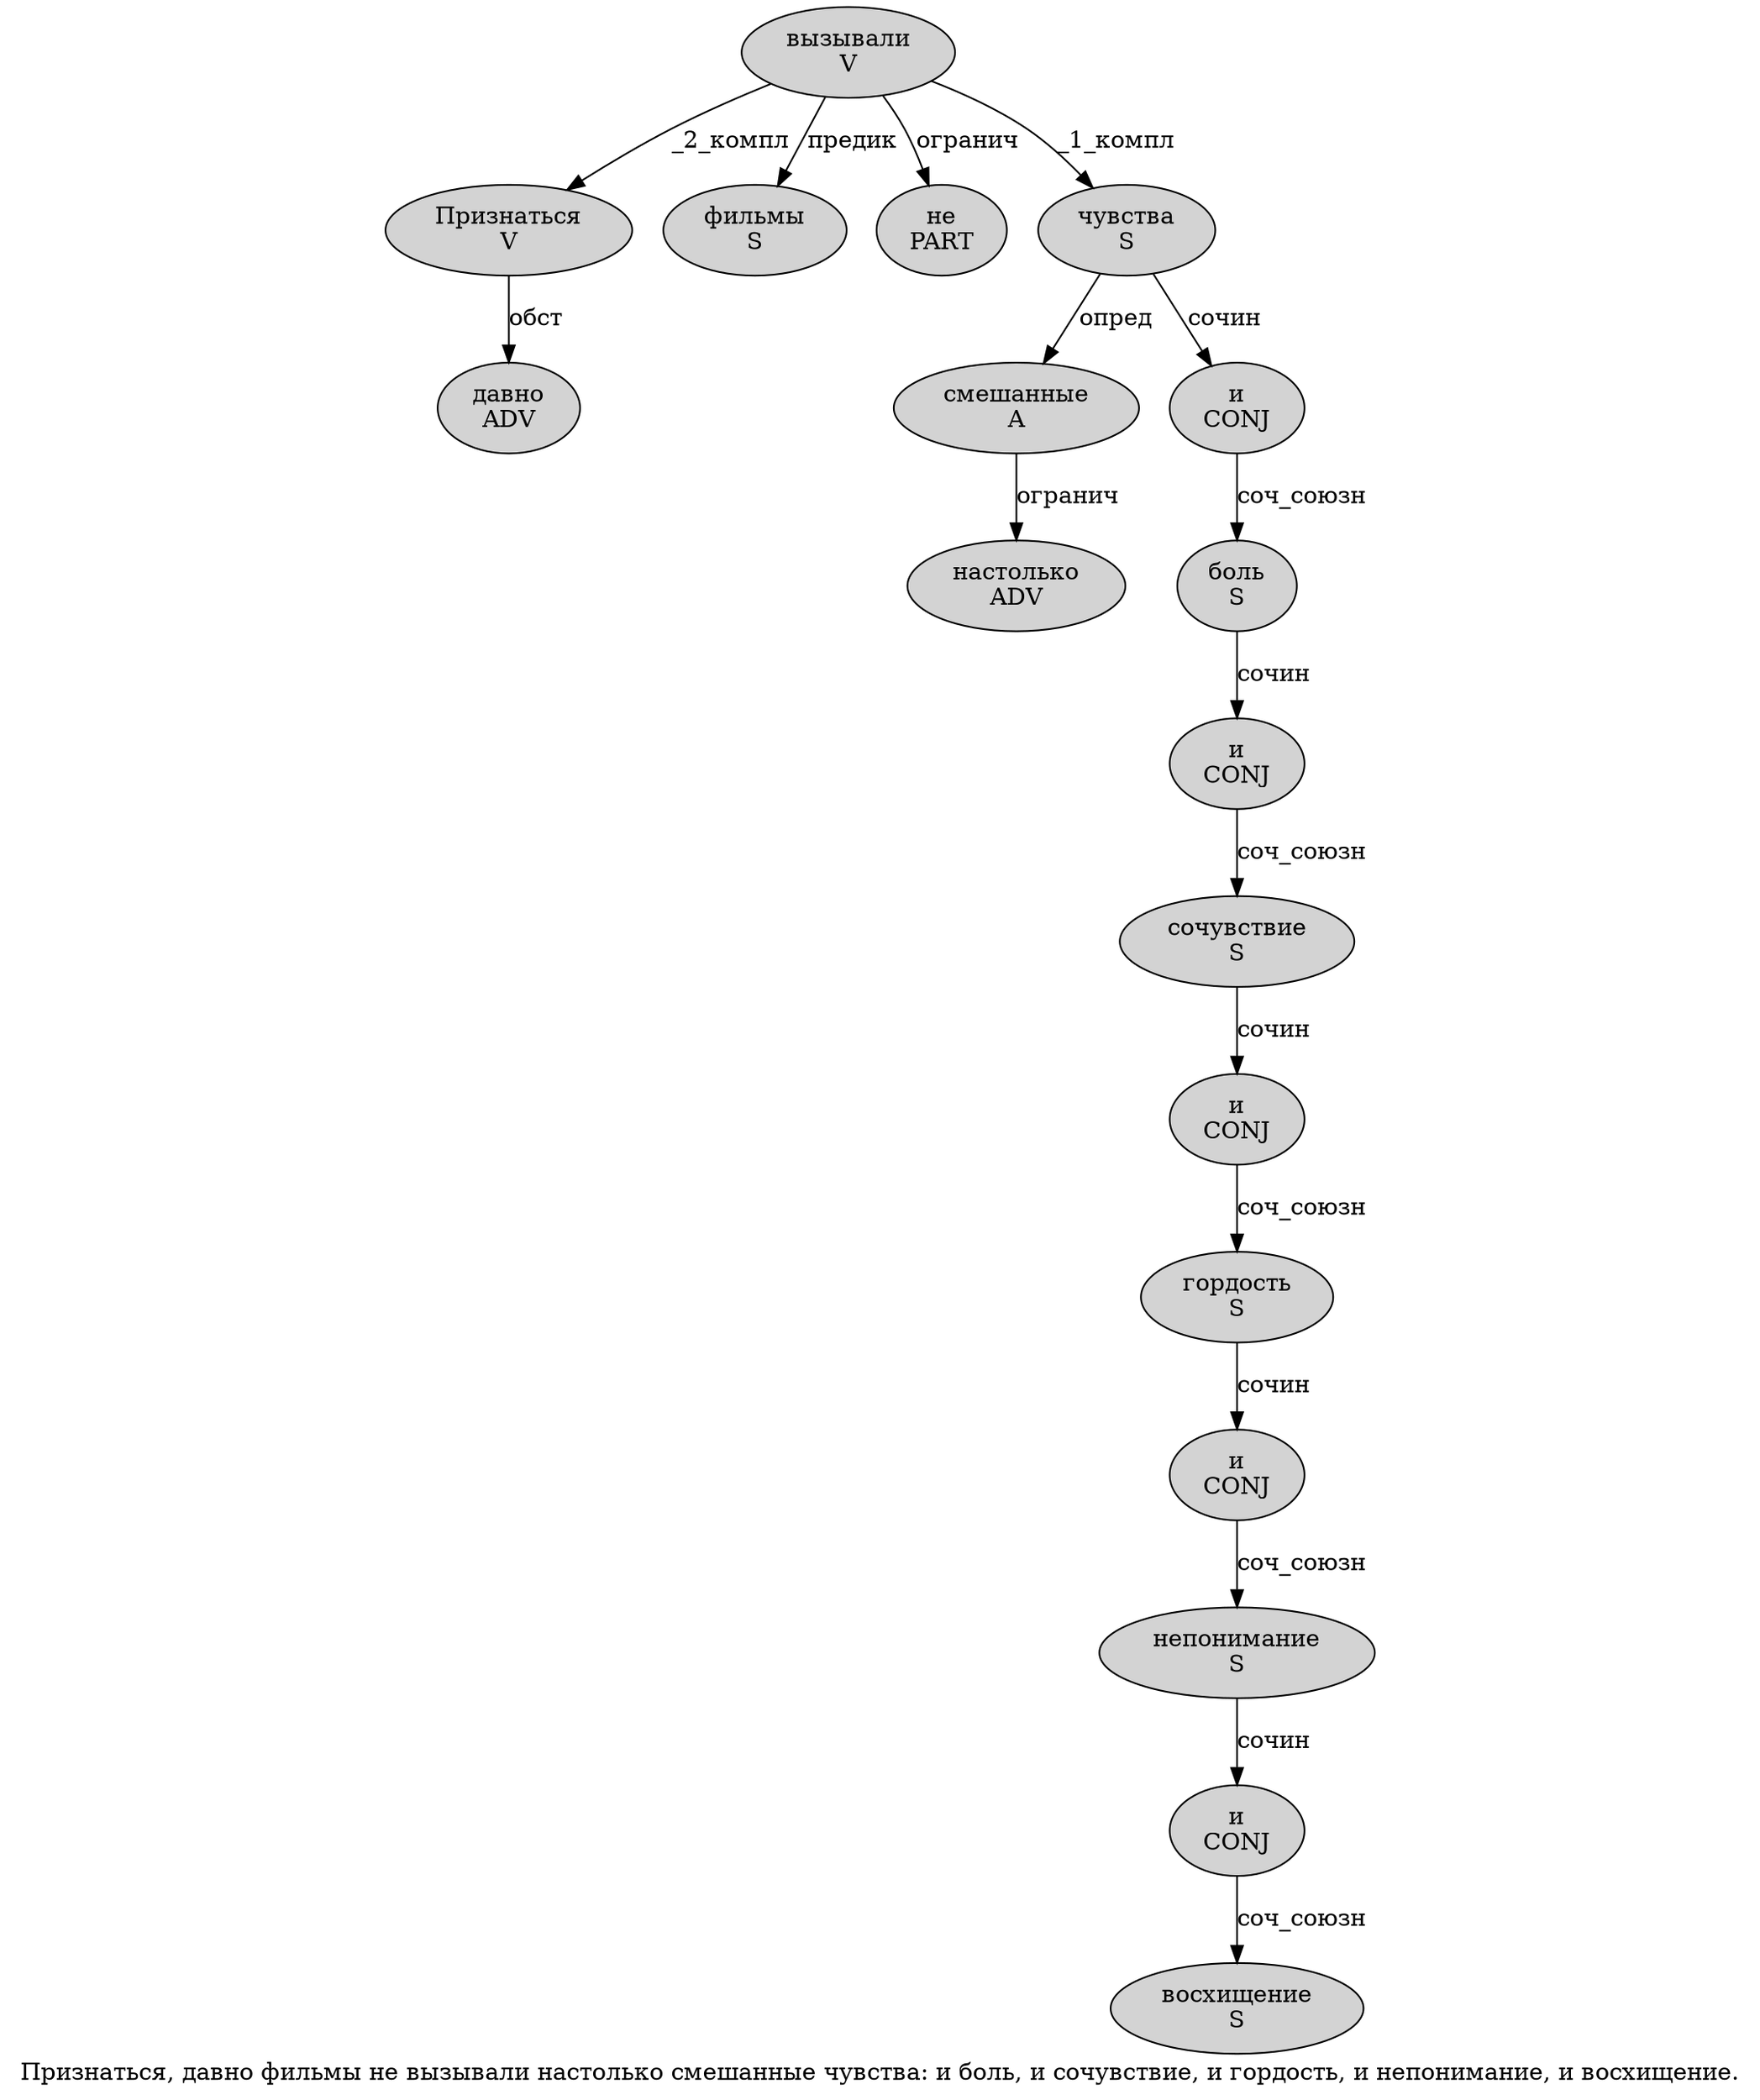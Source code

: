digraph SENTENCE_1281 {
	graph [label="Признаться, давно фильмы не вызывали настолько смешанные чувства: и боль, и сочувствие, и гордость, и непонимание, и восхищение."]
	node [style=filled]
		0 [label="Признаться
V" color="" fillcolor=lightgray penwidth=1 shape=ellipse]
		2 [label="давно
ADV" color="" fillcolor=lightgray penwidth=1 shape=ellipse]
		3 [label="фильмы
S" color="" fillcolor=lightgray penwidth=1 shape=ellipse]
		4 [label="не
PART" color="" fillcolor=lightgray penwidth=1 shape=ellipse]
		5 [label="вызывали
V" color="" fillcolor=lightgray penwidth=1 shape=ellipse]
		6 [label="настолько
ADV" color="" fillcolor=lightgray penwidth=1 shape=ellipse]
		7 [label="смешанные
A" color="" fillcolor=lightgray penwidth=1 shape=ellipse]
		8 [label="чувства
S" color="" fillcolor=lightgray penwidth=1 shape=ellipse]
		10 [label="и
CONJ" color="" fillcolor=lightgray penwidth=1 shape=ellipse]
		11 [label="боль
S" color="" fillcolor=lightgray penwidth=1 shape=ellipse]
		13 [label="и
CONJ" color="" fillcolor=lightgray penwidth=1 shape=ellipse]
		14 [label="сочувствие
S" color="" fillcolor=lightgray penwidth=1 shape=ellipse]
		16 [label="и
CONJ" color="" fillcolor=lightgray penwidth=1 shape=ellipse]
		17 [label="гордость
S" color="" fillcolor=lightgray penwidth=1 shape=ellipse]
		19 [label="и
CONJ" color="" fillcolor=lightgray penwidth=1 shape=ellipse]
		20 [label="непонимание
S" color="" fillcolor=lightgray penwidth=1 shape=ellipse]
		22 [label="и
CONJ" color="" fillcolor=lightgray penwidth=1 shape=ellipse]
		23 [label="восхищение
S" color="" fillcolor=lightgray penwidth=1 shape=ellipse]
			7 -> 6 [label="огранич"]
			17 -> 19 [label="сочин"]
			16 -> 17 [label="соч_союзн"]
			5 -> 0 [label="_2_компл"]
			5 -> 3 [label="предик"]
			5 -> 4 [label="огранич"]
			5 -> 8 [label="_1_компл"]
			14 -> 16 [label="сочин"]
			22 -> 23 [label="соч_союзн"]
			11 -> 13 [label="сочин"]
			10 -> 11 [label="соч_союзн"]
			13 -> 14 [label="соч_союзн"]
			20 -> 22 [label="сочин"]
			0 -> 2 [label="обст"]
			8 -> 7 [label="опред"]
			8 -> 10 [label="сочин"]
			19 -> 20 [label="соч_союзн"]
}